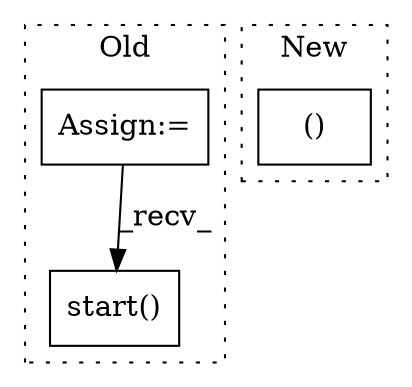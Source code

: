 digraph G {
subgraph cluster0 {
1 [label="start()" a="75" s="3386" l="23" shape="box"];
3 [label="Assign:=" a="68" s="2235" l="3" shape="box"];
label = "Old";
style="dotted";
}
subgraph cluster1 {
2 [label="()" a="54" s="2401" l="17" shape="box"];
label = "New";
style="dotted";
}
3 -> 1 [label="_recv_"];
}
